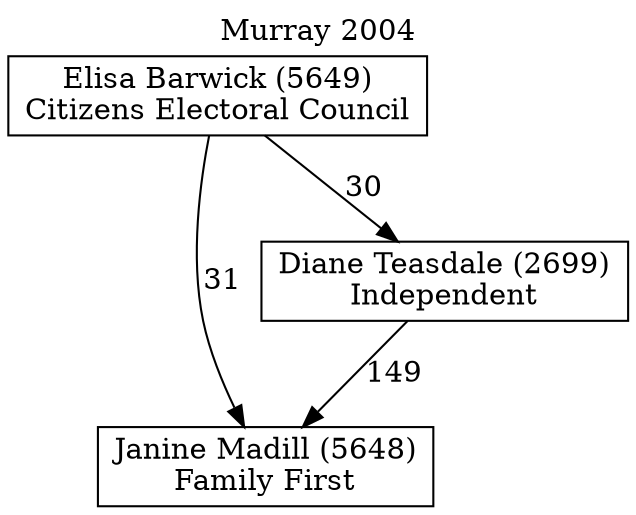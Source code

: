 // House preference flow
digraph "Janine Madill (5648)_Murray_2004" {
	graph [label="Murray 2004" labelloc=t mclimit=10]
	node [shape=box]
	"Janine Madill (5648)" [label="Janine Madill (5648)
Family First"]
	"Diane Teasdale (2699)" [label="Diane Teasdale (2699)
Independent"]
	"Elisa Barwick (5649)" [label="Elisa Barwick (5649)
Citizens Electoral Council"]
	"Diane Teasdale (2699)" -> "Janine Madill (5648)" [label=149]
	"Elisa Barwick (5649)" -> "Diane Teasdale (2699)" [label=30]
	"Elisa Barwick (5649)" -> "Janine Madill (5648)" [label=31]
}
